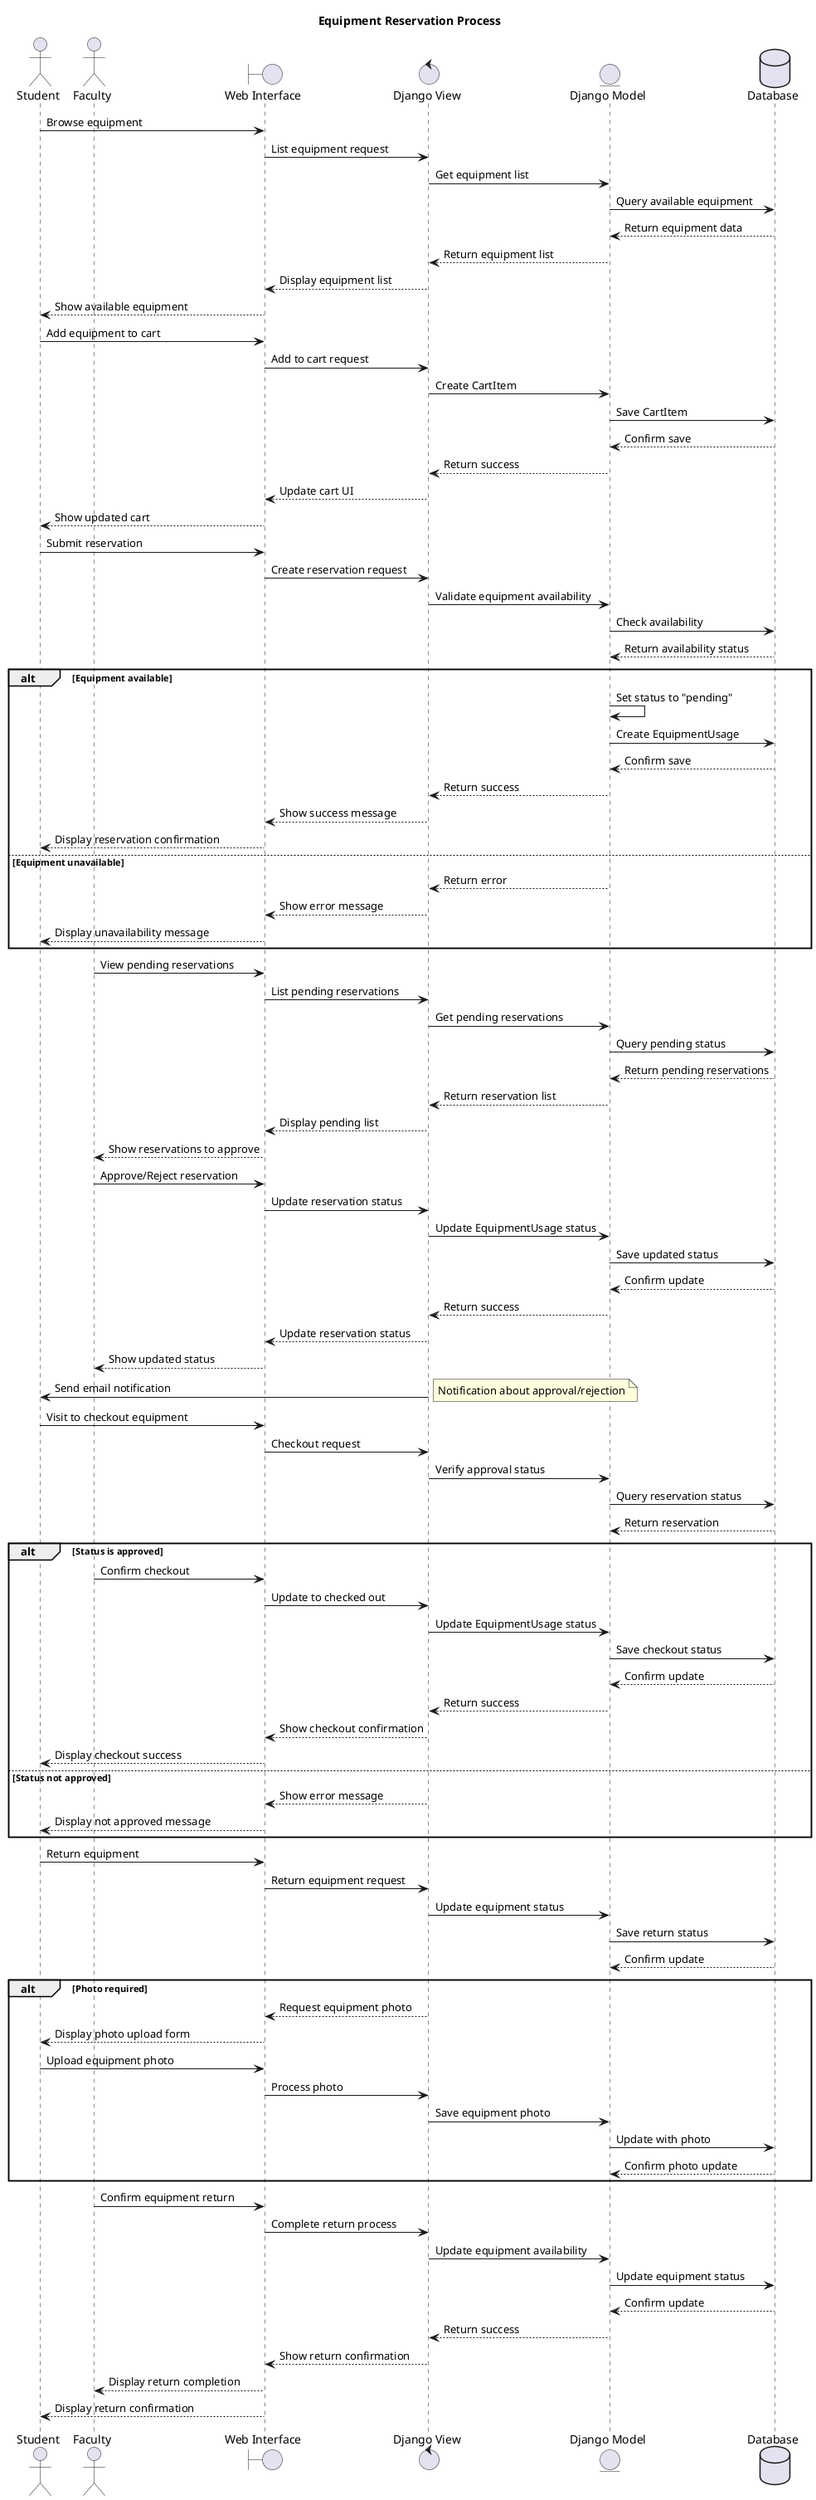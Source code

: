 @startuml Equipment Reservation Sequence Diagram

actor Student
actor Faculty
boundary "Web Interface" as Web
control "Django View" as View
entity "Django Model" as Model
database "Database" as DB

' Equipment Reservation Process Sequence
title Equipment Reservation Process

' Browse and select equipment
Student -> Web : Browse equipment
Web -> View : List equipment request
View -> Model : Get equipment list
Model -> DB : Query available equipment
DB --> Model : Return equipment data
Model --> View : Return equipment list
View --> Web : Display equipment list
Web --> Student : Show available equipment

' Add to cart
Student -> Web : Add equipment to cart
Web -> View : Add to cart request
View -> Model : Create CartItem
Model -> DB : Save CartItem
DB --> Model : Confirm save
Model --> View : Return success
View --> Web : Update cart UI
Web --> Student : Show updated cart

' Submit reservation
Student -> Web : Submit reservation
Web -> View : Create reservation request
View -> Model : Validate equipment availability
Model -> DB : Check availability
DB --> Model : Return availability status
alt Equipment available
    Model -> Model : Set status to "pending"
    Model -> DB : Create EquipmentUsage
    DB --> Model : Confirm save
    Model --> View : Return success
    View --> Web : Show success message
    Web --> Student : Display reservation confirmation
else Equipment unavailable
    Model --> View : Return error
    View --> Web : Show error message
    Web --> Student : Display unavailability message
end

' Faculty approval process
Faculty -> Web : View pending reservations
Web -> View : List pending reservations
View -> Model : Get pending reservations
Model -> DB : Query pending status
DB --> Model : Return pending reservations
Model --> View : Return reservation list
View --> Web : Display pending list
Web --> Faculty : Show reservations to approve

Faculty -> Web : Approve/Reject reservation
Web -> View : Update reservation status
View -> Model : Update EquipmentUsage status
Model -> DB : Save updated status
DB --> Model : Confirm update
Model --> View : Return success
View --> Web : Update reservation status
Web --> Faculty : Show updated status

' Notification
View -> Student : Send email notification
note right: Notification about approval/rejection

' Equipment checkout
Student -> Web : Visit to checkout equipment
Web -> View : Checkout request
View -> Model : Verify approval status
Model -> DB : Query reservation status
DB --> Model : Return reservation
alt Status is approved
    Faculty -> Web : Confirm checkout
    Web -> View : Update to checked out
    View -> Model : Update EquipmentUsage status
    Model -> DB : Save checkout status
    DB --> Model : Confirm update
    Model --> View : Return success
    View --> Web : Show checkout confirmation
    Web --> Student : Display checkout success
else Status not approved
    View --> Web : Show error message
    Web --> Student : Display not approved message
end

' Equipment return
Student -> Web : Return equipment
Web -> View : Return equipment request
View -> Model : Update equipment status
Model -> DB : Save return status
DB --> Model : Confirm update
alt Photo required
    View --> Web : Request equipment photo
    Web --> Student : Display photo upload form
    Student -> Web : Upload equipment photo
    Web -> View : Process photo
    View -> Model : Save equipment photo
    Model -> DB : Update with photo
    DB --> Model : Confirm photo update
end
Faculty -> Web : Confirm equipment return
Web -> View : Complete return process
View -> Model : Update equipment availability
Model -> DB : Update equipment status
DB --> Model : Confirm update
Model --> View : Return success
View --> Web : Show return confirmation
Web --> Faculty : Display return completion
Web --> Student : Display return confirmation

@enduml
